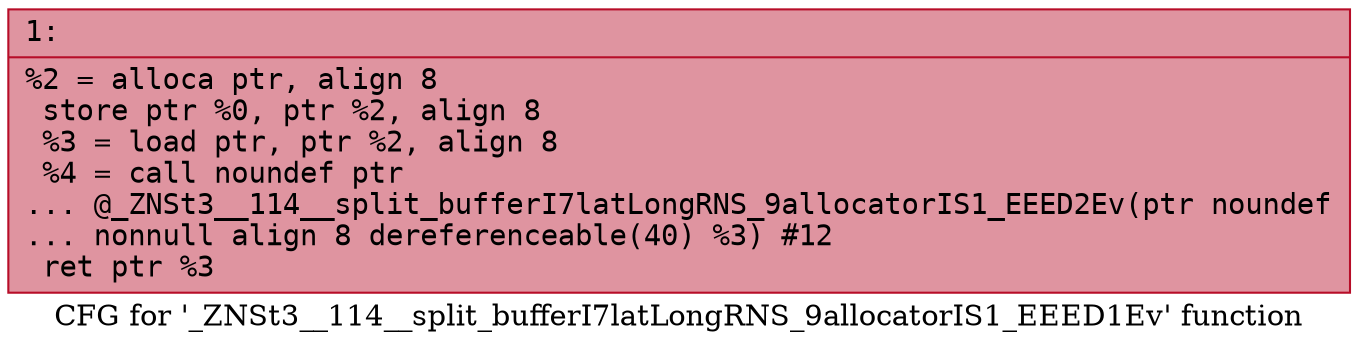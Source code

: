 digraph "CFG for '_ZNSt3__114__split_bufferI7latLongRNS_9allocatorIS1_EEED1Ev' function" {
	label="CFG for '_ZNSt3__114__split_bufferI7latLongRNS_9allocatorIS1_EEED1Ev' function";

	Node0x600001761310 [shape=record,color="#b70d28ff", style=filled, fillcolor="#b70d2870" fontname="Courier",label="{1:\l|  %2 = alloca ptr, align 8\l  store ptr %0, ptr %2, align 8\l  %3 = load ptr, ptr %2, align 8\l  %4 = call noundef ptr\l... @_ZNSt3__114__split_bufferI7latLongRNS_9allocatorIS1_EEED2Ev(ptr noundef\l... nonnull align 8 dereferenceable(40) %3) #12\l  ret ptr %3\l}"];
}
